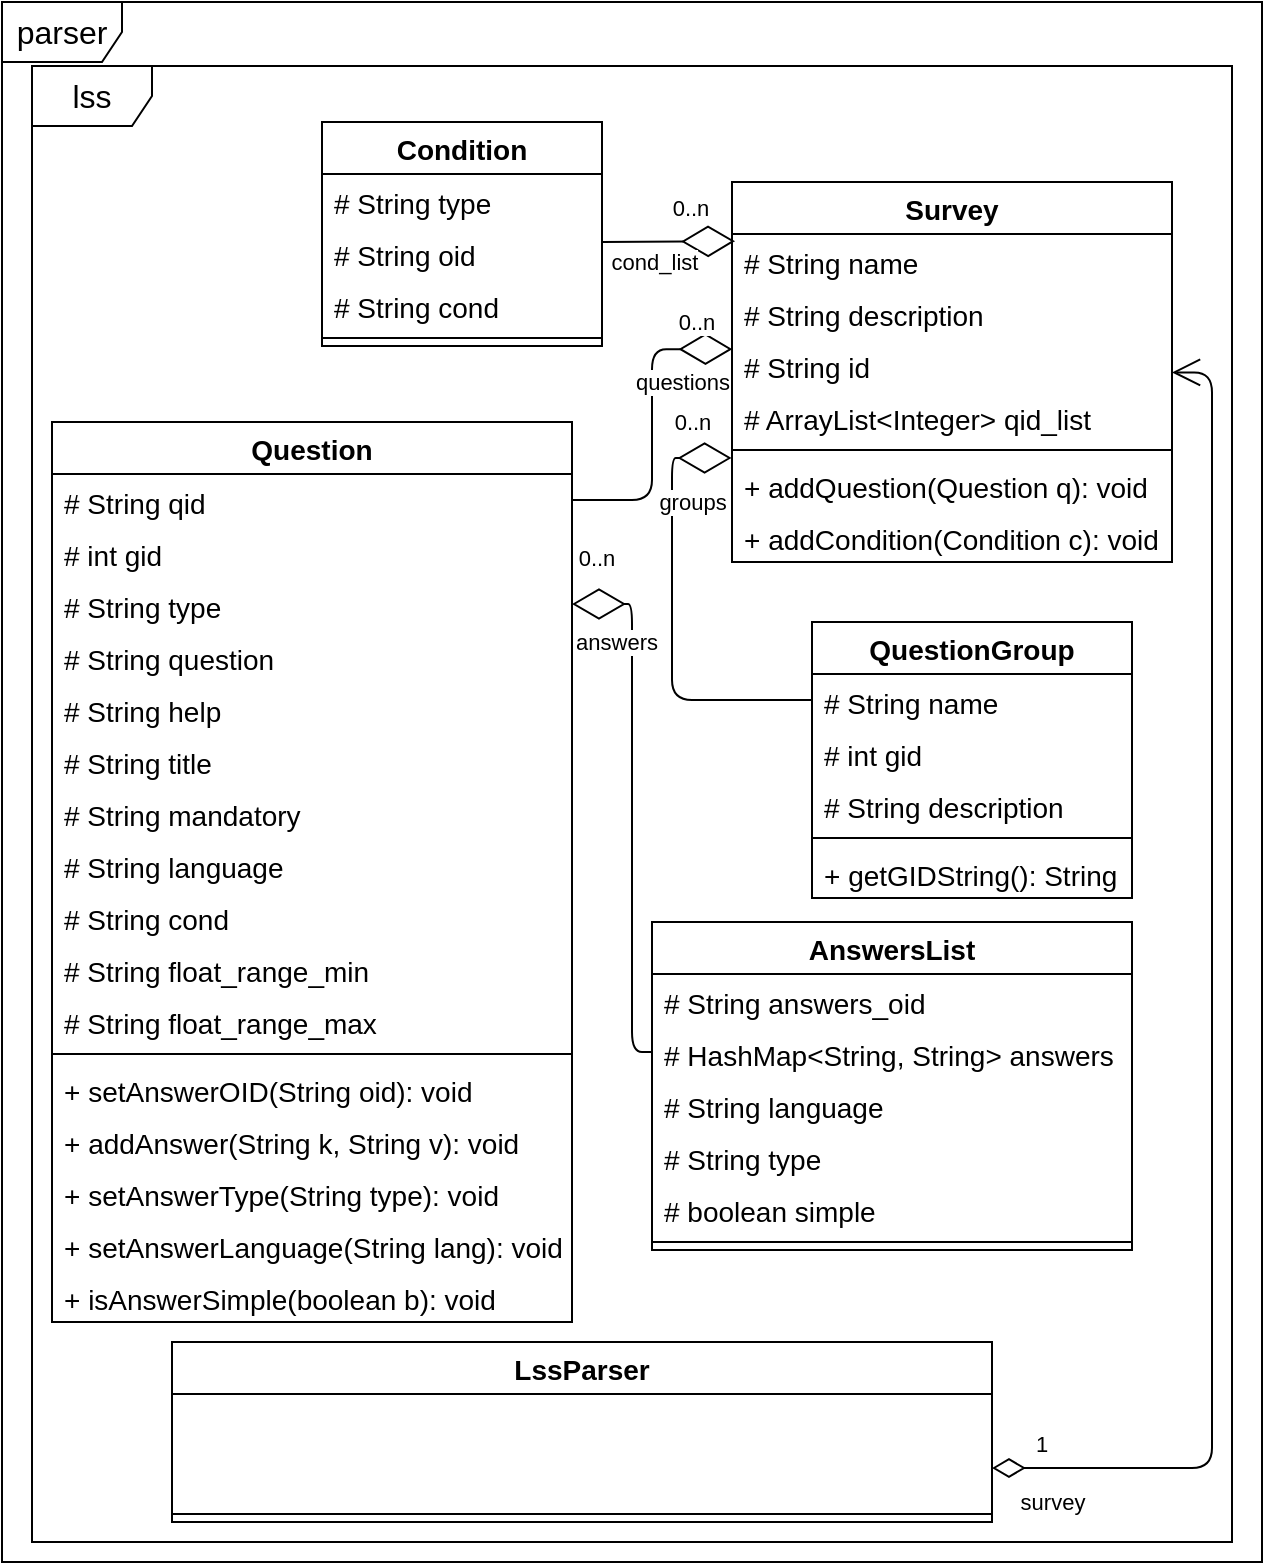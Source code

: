 <mxfile version="14.6.13" type="device"><diagram id="i3Wl8G1VSc9Tyjal9zll" name="Page-1"><mxGraphModel dx="1718" dy="1033" grid="1" gridSize="10" guides="1" tooltips="1" connect="1" arrows="1" fold="1" page="1" pageScale="1" pageWidth="850" pageHeight="1100" math="0" shadow="0"><root><mxCell id="0"/><mxCell id="1" parent="0"/><mxCell id="gxFEIxirveoEoGUUxjYG-2" value="parser" style="shape=umlFrame;whiteSpace=wrap;html=1;fontSize=16;" parent="1" vertex="1"><mxGeometry x="265" y="300" width="630" height="780" as="geometry"/></mxCell><mxCell id="gxFEIxirveoEoGUUxjYG-1" value="&lt;font style=&quot;font-size: 16px&quot;&gt;lss&lt;/font&gt;" style="shape=umlFrame;whiteSpace=wrap;html=1;" parent="1" vertex="1"><mxGeometry x="280" y="332" width="600" height="738" as="geometry"/></mxCell><mxCell id="gxFEIxirveoEoGUUxjYG-3" value="AnswersList" style="swimlane;fontStyle=1;childLayout=stackLayout;horizontal=1;startSize=26;fillColor=none;horizontalStack=0;resizeParent=1;resizeParentMax=0;resizeLast=0;collapsible=1;marginBottom=0;fontSize=14;" parent="1" vertex="1"><mxGeometry x="590" y="760" width="240" height="164" as="geometry"/></mxCell><mxCell id="gxFEIxirveoEoGUUxjYG-4" value="# String answers_oid" style="text;strokeColor=none;fillColor=none;align=left;verticalAlign=top;spacingLeft=4;spacingRight=4;overflow=hidden;rotatable=0;points=[[0,0.5],[1,0.5]];portConstraint=eastwest;fontSize=14;" parent="gxFEIxirveoEoGUUxjYG-3" vertex="1"><mxGeometry y="26" width="240" height="26" as="geometry"/></mxCell><mxCell id="gxFEIxirveoEoGUUxjYG-5" value="# HashMap&lt;String, String&gt; answers" style="text;strokeColor=none;fillColor=none;align=left;verticalAlign=top;spacingLeft=4;spacingRight=4;overflow=hidden;rotatable=0;points=[[0,0.5],[1,0.5]];portConstraint=eastwest;fontSize=14;" parent="gxFEIxirveoEoGUUxjYG-3" vertex="1"><mxGeometry y="52" width="240" height="26" as="geometry"/></mxCell><mxCell id="gxFEIxirveoEoGUUxjYG-6" value="# String language" style="text;strokeColor=none;fillColor=none;align=left;verticalAlign=top;spacingLeft=4;spacingRight=4;overflow=hidden;rotatable=0;points=[[0,0.5],[1,0.5]];portConstraint=eastwest;fontSize=14;" parent="gxFEIxirveoEoGUUxjYG-3" vertex="1"><mxGeometry y="78" width="240" height="26" as="geometry"/></mxCell><mxCell id="gxFEIxirveoEoGUUxjYG-8" value="# String type" style="text;strokeColor=none;fillColor=none;align=left;verticalAlign=top;spacingLeft=4;spacingRight=4;overflow=hidden;rotatable=0;points=[[0,0.5],[1,0.5]];portConstraint=eastwest;fontSize=14;" parent="gxFEIxirveoEoGUUxjYG-3" vertex="1"><mxGeometry y="104" width="240" height="26" as="geometry"/></mxCell><mxCell id="gxFEIxirveoEoGUUxjYG-7" value="# boolean simple" style="text;strokeColor=none;fillColor=none;align=left;verticalAlign=top;spacingLeft=4;spacingRight=4;overflow=hidden;rotatable=0;points=[[0,0.5],[1,0.5]];portConstraint=eastwest;fontSize=14;" parent="gxFEIxirveoEoGUUxjYG-3" vertex="1"><mxGeometry y="130" width="240" height="26" as="geometry"/></mxCell><mxCell id="gxFEIxirveoEoGUUxjYG-27" value="" style="line;strokeWidth=1;fillColor=none;align=left;verticalAlign=middle;spacingTop=-1;spacingLeft=3;spacingRight=3;rotatable=0;labelPosition=right;points=[];portConstraint=eastwest;" parent="gxFEIxirveoEoGUUxjYG-3" vertex="1"><mxGeometry y="156" width="240" height="8" as="geometry"/></mxCell><mxCell id="gxFEIxirveoEoGUUxjYG-9" value="Condition" style="swimlane;fontStyle=1;childLayout=stackLayout;horizontal=1;startSize=26;fillColor=none;horizontalStack=0;resizeParent=1;resizeParentMax=0;resizeLast=0;collapsible=1;marginBottom=0;fontSize=14;" parent="1" vertex="1"><mxGeometry x="425" y="360" width="140" height="112" as="geometry"/></mxCell><mxCell id="gxFEIxirveoEoGUUxjYG-10" value="# String type" style="text;strokeColor=none;fillColor=none;align=left;verticalAlign=top;spacingLeft=4;spacingRight=4;overflow=hidden;rotatable=0;points=[[0,0.5],[1,0.5]];portConstraint=eastwest;fontSize=14;" parent="gxFEIxirveoEoGUUxjYG-9" vertex="1"><mxGeometry y="26" width="140" height="26" as="geometry"/></mxCell><mxCell id="gxFEIxirveoEoGUUxjYG-11" value="# String oid" style="text;strokeColor=none;fillColor=none;align=left;verticalAlign=top;spacingLeft=4;spacingRight=4;overflow=hidden;rotatable=0;points=[[0,0.5],[1,0.5]];portConstraint=eastwest;fontSize=14;" parent="gxFEIxirveoEoGUUxjYG-9" vertex="1"><mxGeometry y="52" width="140" height="26" as="geometry"/></mxCell><mxCell id="gxFEIxirveoEoGUUxjYG-12" value="# String cond" style="text;strokeColor=none;fillColor=none;align=left;verticalAlign=top;spacingLeft=4;spacingRight=4;overflow=hidden;rotatable=0;points=[[0,0.5],[1,0.5]];portConstraint=eastwest;fontSize=14;" parent="gxFEIxirveoEoGUUxjYG-9" vertex="1"><mxGeometry y="78" width="140" height="26" as="geometry"/></mxCell><mxCell id="gxFEIxirveoEoGUUxjYG-26" value="" style="line;strokeWidth=1;fillColor=none;align=left;verticalAlign=middle;spacingTop=-1;spacingLeft=3;spacingRight=3;rotatable=0;labelPosition=right;points=[];portConstraint=eastwest;" parent="gxFEIxirveoEoGUUxjYG-9" vertex="1"><mxGeometry y="104" width="140" height="8" as="geometry"/></mxCell><mxCell id="gxFEIxirveoEoGUUxjYG-13" value="Question" style="swimlane;fontStyle=1;childLayout=stackLayout;horizontal=1;startSize=26;fillColor=none;horizontalStack=0;resizeParent=1;resizeParentMax=0;resizeLast=0;collapsible=1;marginBottom=0;fontSize=14;" parent="1" vertex="1"><mxGeometry x="290" y="510" width="260" height="450" as="geometry"/></mxCell><mxCell id="gxFEIxirveoEoGUUxjYG-14" value="# String qid" style="text;strokeColor=none;fillColor=none;align=left;verticalAlign=top;spacingLeft=4;spacingRight=4;overflow=hidden;rotatable=0;points=[[0,0.5],[1,0.5]];portConstraint=eastwest;fontSize=14;" parent="gxFEIxirveoEoGUUxjYG-13" vertex="1"><mxGeometry y="26" width="260" height="26" as="geometry"/></mxCell><mxCell id="gxFEIxirveoEoGUUxjYG-15" value="# int gid" style="text;strokeColor=none;fillColor=none;align=left;verticalAlign=top;spacingLeft=4;spacingRight=4;overflow=hidden;rotatable=0;points=[[0,0.5],[1,0.5]];portConstraint=eastwest;fontSize=14;" parent="gxFEIxirveoEoGUUxjYG-13" vertex="1"><mxGeometry y="52" width="260" height="26" as="geometry"/></mxCell><mxCell id="gxFEIxirveoEoGUUxjYG-16" value="# String type" style="text;strokeColor=none;fillColor=none;align=left;verticalAlign=top;spacingLeft=4;spacingRight=4;overflow=hidden;rotatable=0;points=[[0,0.5],[1,0.5]];portConstraint=eastwest;fontSize=14;" parent="gxFEIxirveoEoGUUxjYG-13" vertex="1"><mxGeometry y="78" width="260" height="26" as="geometry"/></mxCell><mxCell id="gxFEIxirveoEoGUUxjYG-19" value="# String question" style="text;strokeColor=none;fillColor=none;align=left;verticalAlign=top;spacingLeft=4;spacingRight=4;overflow=hidden;rotatable=0;points=[[0,0.5],[1,0.5]];portConstraint=eastwest;fontSize=14;" parent="gxFEIxirveoEoGUUxjYG-13" vertex="1"><mxGeometry y="104" width="260" height="26" as="geometry"/></mxCell><mxCell id="gxFEIxirveoEoGUUxjYG-22" value="# String help" style="text;strokeColor=none;fillColor=none;align=left;verticalAlign=top;spacingLeft=4;spacingRight=4;overflow=hidden;rotatable=0;points=[[0,0.5],[1,0.5]];portConstraint=eastwest;fontSize=14;" parent="gxFEIxirveoEoGUUxjYG-13" vertex="1"><mxGeometry y="130" width="260" height="26" as="geometry"/></mxCell><mxCell id="gxFEIxirveoEoGUUxjYG-23" value="# String title" style="text;strokeColor=none;fillColor=none;align=left;verticalAlign=top;spacingLeft=4;spacingRight=4;overflow=hidden;rotatable=0;points=[[0,0.5],[1,0.5]];portConstraint=eastwest;fontSize=14;" parent="gxFEIxirveoEoGUUxjYG-13" vertex="1"><mxGeometry y="156" width="260" height="26" as="geometry"/></mxCell><mxCell id="gxFEIxirveoEoGUUxjYG-21" value="# String mandatory" style="text;strokeColor=none;fillColor=none;align=left;verticalAlign=top;spacingLeft=4;spacingRight=4;overflow=hidden;rotatable=0;points=[[0,0.5],[1,0.5]];portConstraint=eastwest;fontSize=14;" parent="gxFEIxirveoEoGUUxjYG-13" vertex="1"><mxGeometry y="182" width="260" height="26" as="geometry"/></mxCell><mxCell id="gxFEIxirveoEoGUUxjYG-20" value="# String language" style="text;strokeColor=none;fillColor=none;align=left;verticalAlign=top;spacingLeft=4;spacingRight=4;overflow=hidden;rotatable=0;points=[[0,0.5],[1,0.5]];portConstraint=eastwest;fontSize=14;" parent="gxFEIxirveoEoGUUxjYG-13" vertex="1"><mxGeometry y="208" width="260" height="26" as="geometry"/></mxCell><mxCell id="gxFEIxirveoEoGUUxjYG-18" value="# String cond" style="text;strokeColor=none;fillColor=none;align=left;verticalAlign=top;spacingLeft=4;spacingRight=4;overflow=hidden;rotatable=0;points=[[0,0.5],[1,0.5]];portConstraint=eastwest;fontSize=14;" parent="gxFEIxirveoEoGUUxjYG-13" vertex="1"><mxGeometry y="234" width="260" height="26" as="geometry"/></mxCell><mxCell id="gxFEIxirveoEoGUUxjYG-24" value="# String float_range_min" style="text;strokeColor=none;fillColor=none;align=left;verticalAlign=top;spacingLeft=4;spacingRight=4;overflow=hidden;rotatable=0;points=[[0,0.5],[1,0.5]];portConstraint=eastwest;fontSize=14;" parent="gxFEIxirveoEoGUUxjYG-13" vertex="1"><mxGeometry y="260" width="260" height="26" as="geometry"/></mxCell><mxCell id="gxFEIxirveoEoGUUxjYG-17" value="# String float_range_max" style="text;strokeColor=none;fillColor=none;align=left;verticalAlign=top;spacingLeft=4;spacingRight=4;overflow=hidden;rotatable=0;points=[[0,0.5],[1,0.5]];portConstraint=eastwest;fontSize=14;" parent="gxFEIxirveoEoGUUxjYG-13" vertex="1"><mxGeometry y="286" width="260" height="26" as="geometry"/></mxCell><mxCell id="gxFEIxirveoEoGUUxjYG-25" value="" style="line;strokeWidth=1;fillColor=none;align=left;verticalAlign=middle;spacingTop=-1;spacingLeft=3;spacingRight=3;rotatable=0;labelPosition=right;points=[];portConstraint=eastwest;" parent="gxFEIxirveoEoGUUxjYG-13" vertex="1"><mxGeometry y="312" width="260" height="8" as="geometry"/></mxCell><mxCell id="gxFEIxirveoEoGUUxjYG-29" value="+ setAnswerOID(String oid): void" style="text;strokeColor=none;fillColor=none;align=left;verticalAlign=top;spacingLeft=4;spacingRight=4;overflow=hidden;rotatable=0;points=[[0,0.5],[1,0.5]];portConstraint=eastwest;fontSize=14;" parent="gxFEIxirveoEoGUUxjYG-13" vertex="1"><mxGeometry y="320" width="260" height="26" as="geometry"/></mxCell><mxCell id="gxFEIxirveoEoGUUxjYG-28" value="+ addAnswer(String k, String v): void" style="text;strokeColor=none;fillColor=none;align=left;verticalAlign=top;spacingLeft=4;spacingRight=4;overflow=hidden;rotatable=0;points=[[0,0.5],[1,0.5]];portConstraint=eastwest;fontSize=14;" parent="gxFEIxirveoEoGUUxjYG-13" vertex="1"><mxGeometry y="346" width="260" height="26" as="geometry"/></mxCell><mxCell id="gxFEIxirveoEoGUUxjYG-32" value="+ setAnswerType(String type): void" style="text;strokeColor=none;fillColor=none;align=left;verticalAlign=top;spacingLeft=4;spacingRight=4;overflow=hidden;rotatable=0;points=[[0,0.5],[1,0.5]];portConstraint=eastwest;fontSize=14;" parent="gxFEIxirveoEoGUUxjYG-13" vertex="1"><mxGeometry y="372" width="260" height="26" as="geometry"/></mxCell><mxCell id="gxFEIxirveoEoGUUxjYG-31" value="+ setAnswerLanguage(String lang): void" style="text;strokeColor=none;fillColor=none;align=left;verticalAlign=top;spacingLeft=4;spacingRight=4;overflow=hidden;rotatable=0;points=[[0,0.5],[1,0.5]];portConstraint=eastwest;fontSize=14;" parent="gxFEIxirveoEoGUUxjYG-13" vertex="1"><mxGeometry y="398" width="260" height="26" as="geometry"/></mxCell><mxCell id="gxFEIxirveoEoGUUxjYG-30" value="+ isAnswerSimple(boolean b): void" style="text;strokeColor=none;fillColor=none;align=left;verticalAlign=top;spacingLeft=4;spacingRight=4;overflow=hidden;rotatable=0;points=[[0,0.5],[1,0.5]];portConstraint=eastwest;fontSize=14;" parent="gxFEIxirveoEoGUUxjYG-13" vertex="1"><mxGeometry y="424" width="260" height="26" as="geometry"/></mxCell><mxCell id="gxFEIxirveoEoGUUxjYG-33" value="QuestionGroup" style="swimlane;fontStyle=1;childLayout=stackLayout;horizontal=1;startSize=26;fillColor=none;horizontalStack=0;resizeParent=1;resizeParentMax=0;resizeLast=0;collapsible=1;marginBottom=0;fontSize=14;" parent="1" vertex="1"><mxGeometry x="670" y="610" width="160" height="138" as="geometry"/></mxCell><mxCell id="gxFEIxirveoEoGUUxjYG-34" value="# String name" style="text;strokeColor=none;fillColor=none;align=left;verticalAlign=top;spacingLeft=4;spacingRight=4;overflow=hidden;rotatable=0;points=[[0,0.5],[1,0.5]];portConstraint=eastwest;fontSize=14;" parent="gxFEIxirveoEoGUUxjYG-33" vertex="1"><mxGeometry y="26" width="160" height="26" as="geometry"/></mxCell><mxCell id="gxFEIxirveoEoGUUxjYG-35" value="# int gid" style="text;strokeColor=none;fillColor=none;align=left;verticalAlign=top;spacingLeft=4;spacingRight=4;overflow=hidden;rotatable=0;points=[[0,0.5],[1,0.5]];portConstraint=eastwest;fontSize=14;" parent="gxFEIxirveoEoGUUxjYG-33" vertex="1"><mxGeometry y="52" width="160" height="26" as="geometry"/></mxCell><mxCell id="gxFEIxirveoEoGUUxjYG-36" value="# String description" style="text;strokeColor=none;fillColor=none;align=left;verticalAlign=top;spacingLeft=4;spacingRight=4;overflow=hidden;rotatable=0;points=[[0,0.5],[1,0.5]];portConstraint=eastwest;fontSize=14;" parent="gxFEIxirveoEoGUUxjYG-33" vertex="1"><mxGeometry y="78" width="160" height="26" as="geometry"/></mxCell><mxCell id="gxFEIxirveoEoGUUxjYG-37" value="" style="line;strokeWidth=1;fillColor=none;align=left;verticalAlign=middle;spacingTop=-1;spacingLeft=3;spacingRight=3;rotatable=0;labelPosition=right;points=[];portConstraint=eastwest;" parent="gxFEIxirveoEoGUUxjYG-33" vertex="1"><mxGeometry y="104" width="160" height="8" as="geometry"/></mxCell><mxCell id="gxFEIxirveoEoGUUxjYG-38" value="+ getGIDString(): String" style="text;strokeColor=none;fillColor=none;align=left;verticalAlign=top;spacingLeft=4;spacingRight=4;overflow=hidden;rotatable=0;points=[[0,0.5],[1,0.5]];portConstraint=eastwest;fontSize=14;" parent="gxFEIxirveoEoGUUxjYG-33" vertex="1"><mxGeometry y="112" width="160" height="26" as="geometry"/></mxCell><mxCell id="gxFEIxirveoEoGUUxjYG-39" value="Survey" style="swimlane;fontStyle=1;childLayout=stackLayout;horizontal=1;startSize=26;fillColor=none;horizontalStack=0;resizeParent=1;resizeParentMax=0;resizeLast=0;collapsible=1;marginBottom=0;fontSize=14;" parent="1" vertex="1"><mxGeometry x="630" y="390" width="220" height="190" as="geometry"/></mxCell><mxCell id="gxFEIxirveoEoGUUxjYG-40" value="# String name" style="text;strokeColor=none;fillColor=none;align=left;verticalAlign=top;spacingLeft=4;spacingRight=4;overflow=hidden;rotatable=0;points=[[0,0.5],[1,0.5]];portConstraint=eastwest;fontSize=14;" parent="gxFEIxirveoEoGUUxjYG-39" vertex="1"><mxGeometry y="26" width="220" height="26" as="geometry"/></mxCell><mxCell id="gxFEIxirveoEoGUUxjYG-41" value="# String description" style="text;strokeColor=none;fillColor=none;align=left;verticalAlign=top;spacingLeft=4;spacingRight=4;overflow=hidden;rotatable=0;points=[[0,0.5],[1,0.5]];portConstraint=eastwest;fontSize=14;" parent="gxFEIxirveoEoGUUxjYG-39" vertex="1"><mxGeometry y="52" width="220" height="26" as="geometry"/></mxCell><mxCell id="gxFEIxirveoEoGUUxjYG-42" value="# String id" style="text;strokeColor=none;fillColor=none;align=left;verticalAlign=top;spacingLeft=4;spacingRight=4;overflow=hidden;rotatable=0;points=[[0,0.5],[1,0.5]];portConstraint=eastwest;fontSize=14;" parent="gxFEIxirveoEoGUUxjYG-39" vertex="1"><mxGeometry y="78" width="220" height="26" as="geometry"/></mxCell><mxCell id="gxFEIxirveoEoGUUxjYG-43" value="# ArrayList&lt;Integer&gt; qid_list" style="text;strokeColor=none;fillColor=none;align=left;verticalAlign=top;spacingLeft=4;spacingRight=4;overflow=hidden;rotatable=0;points=[[0,0.5],[1,0.5]];portConstraint=eastwest;fontSize=14;" parent="gxFEIxirveoEoGUUxjYG-39" vertex="1"><mxGeometry y="104" width="220" height="26" as="geometry"/></mxCell><mxCell id="gxFEIxirveoEoGUUxjYG-44" value="" style="line;strokeWidth=1;fillColor=none;align=left;verticalAlign=middle;spacingTop=-1;spacingLeft=3;spacingRight=3;rotatable=0;labelPosition=right;points=[];portConstraint=eastwest;" parent="gxFEIxirveoEoGUUxjYG-39" vertex="1"><mxGeometry y="130" width="220" height="8" as="geometry"/></mxCell><mxCell id="gxFEIxirveoEoGUUxjYG-45" value="+ addQuestion(Question q): void" style="text;strokeColor=none;fillColor=none;align=left;verticalAlign=top;spacingLeft=4;spacingRight=4;overflow=hidden;rotatable=0;points=[[0,0.5],[1,0.5]];portConstraint=eastwest;fontSize=14;" parent="gxFEIxirveoEoGUUxjYG-39" vertex="1"><mxGeometry y="138" width="220" height="26" as="geometry"/></mxCell><mxCell id="gxFEIxirveoEoGUUxjYG-46" value="+ addCondition(Condition c): void" style="text;strokeColor=none;fillColor=none;align=left;verticalAlign=top;spacingLeft=4;spacingRight=4;overflow=hidden;rotatable=0;points=[[0,0.5],[1,0.5]];portConstraint=eastwest;fontSize=14;" parent="gxFEIxirveoEoGUUxjYG-39" vertex="1"><mxGeometry y="164" width="220" height="26" as="geometry"/></mxCell><mxCell id="gxFEIxirveoEoGUUxjYG-55" value="LssParser" style="swimlane;fontStyle=1;childLayout=stackLayout;horizontal=1;startSize=26;fillColor=none;horizontalStack=0;resizeParent=1;resizeParentMax=0;resizeLast=0;collapsible=1;marginBottom=0;fontSize=14;" parent="1" vertex="1"><mxGeometry x="350" y="970" width="410" height="90" as="geometry"/></mxCell><mxCell id="gxFEIxirveoEoGUUxjYG-72" value="" style="text;strokeColor=none;fillColor=none;align=left;verticalAlign=middle;spacingTop=-1;spacingLeft=4;spacingRight=4;rotatable=0;labelPosition=right;points=[];portConstraint=eastwest;" parent="gxFEIxirveoEoGUUxjYG-55" vertex="1"><mxGeometry y="26" width="410" height="56" as="geometry"/></mxCell><mxCell id="gxFEIxirveoEoGUUxjYG-65" value="" style="line;strokeWidth=1;fillColor=none;align=left;verticalAlign=middle;spacingTop=-1;spacingLeft=3;spacingRight=3;rotatable=0;labelPosition=right;points=[];portConstraint=eastwest;" parent="gxFEIxirveoEoGUUxjYG-55" vertex="1"><mxGeometry y="82" width="410" height="8" as="geometry"/></mxCell><mxCell id="gxFEIxirveoEoGUUxjYG-90" value="1" style="endArrow=open;html=1;endSize=12;startArrow=diamondThin;startSize=14;startFill=0;edgeStyle=orthogonalEdgeStyle;align=left;verticalAlign=bottom;exitX=1;exitY=0.5;exitDx=0;exitDy=0;entryX=1;entryY=0.662;entryDx=0;entryDy=0;entryPerimeter=0;" parent="1" target="gxFEIxirveoEoGUUxjYG-42" edge="1"><mxGeometry x="-0.941" y="3" relative="1" as="geometry"><mxPoint x="760" y="1033" as="sourcePoint"/><mxPoint x="910" y="470" as="targetPoint"/><Array as="points"><mxPoint x="870" y="1033"/><mxPoint x="870" y="485"/></Array><mxPoint as="offset"/></mxGeometry></mxCell><mxCell id="gxFEIxirveoEoGUUxjYG-91" value="survey" style="edgeLabel;html=1;align=center;verticalAlign=middle;resizable=0;points=[];" parent="gxFEIxirveoEoGUUxjYG-90" vertex="1" connectable="0"><mxGeometry x="0.283" y="1" relative="1" as="geometry"><mxPoint x="-79" y="342" as="offset"/></mxGeometry></mxCell><mxCell id="GOKijqMrAlmJ-F5u3C9H-1" value="" style="endArrow=diamondThin;endFill=0;endSize=24;html=1;entryX=1;entryY=0.5;entryDx=0;entryDy=0;exitX=0;exitY=0.5;exitDx=0;exitDy=0;edgeStyle=orthogonalEdgeStyle;" parent="1" source="gxFEIxirveoEoGUUxjYG-5" target="gxFEIxirveoEoGUUxjYG-16" edge="1"><mxGeometry width="160" relative="1" as="geometry"><mxPoint x="570" y="710" as="sourcePoint"/><mxPoint x="730" y="710" as="targetPoint"/><Array as="points"><mxPoint x="580" y="825"/><mxPoint x="580" y="601"/></Array></mxGeometry></mxCell><mxCell id="GOKijqMrAlmJ-F5u3C9H-2" value="0..n" style="edgeLabel;html=1;align=center;verticalAlign=middle;resizable=0;points=[];" parent="GOKijqMrAlmJ-F5u3C9H-1" vertex="1" connectable="0"><mxGeometry x="0.608" y="-1" relative="1" as="geometry"><mxPoint x="-19" y="-45" as="offset"/></mxGeometry></mxCell><mxCell id="GOKijqMrAlmJ-F5u3C9H-3" value="answers" style="edgeLabel;html=1;align=center;verticalAlign=middle;resizable=0;points=[];" parent="GOKijqMrAlmJ-F5u3C9H-1" vertex="1" connectable="0"><mxGeometry x="-0.467" y="2" relative="1" as="geometry"><mxPoint x="-6" y="-145" as="offset"/></mxGeometry></mxCell><mxCell id="GOKijqMrAlmJ-F5u3C9H-4" value="" style="endArrow=diamondThin;endFill=0;endSize=24;html=1;exitX=0;exitY=0.5;exitDx=0;exitDy=0;entryX=-0.001;entryY=0;entryDx=0;entryDy=0;edgeStyle=orthogonalEdgeStyle;entryPerimeter=0;" parent="1" source="gxFEIxirveoEoGUUxjYG-34" target="gxFEIxirveoEoGUUxjYG-45" edge="1"><mxGeometry width="160" relative="1" as="geometry"><mxPoint x="610" y="630" as="sourcePoint"/><mxPoint x="770" y="630" as="targetPoint"/><Array as="points"><mxPoint x="600" y="649"/><mxPoint x="600" y="528"/></Array></mxGeometry></mxCell><mxCell id="GOKijqMrAlmJ-F5u3C9H-5" value="groups" style="edgeLabel;html=1;align=center;verticalAlign=middle;resizable=0;points=[];" parent="GOKijqMrAlmJ-F5u3C9H-4" vertex="1" connectable="0"><mxGeometry x="0.476" relative="1" as="geometry"><mxPoint x="10" y="-6" as="offset"/></mxGeometry></mxCell><mxCell id="GOKijqMrAlmJ-F5u3C9H-6" value="0..n" style="edgeLabel;html=1;align=center;verticalAlign=middle;resizable=0;points=[];" parent="GOKijqMrAlmJ-F5u3C9H-4" vertex="1" connectable="0"><mxGeometry x="0.23" relative="1" as="geometry"><mxPoint x="10" y="-73" as="offset"/></mxGeometry></mxCell><mxCell id="GOKijqMrAlmJ-F5u3C9H-7" value="" style="endArrow=diamondThin;endFill=0;endSize=24;html=1;entryX=0.001;entryY=0.215;entryDx=0;entryDy=0;entryPerimeter=0;exitX=1;exitY=0.5;exitDx=0;exitDy=0;edgeStyle=orthogonalEdgeStyle;" parent="1" source="gxFEIxirveoEoGUUxjYG-14" target="gxFEIxirveoEoGUUxjYG-42" edge="1"><mxGeometry width="160" relative="1" as="geometry"><mxPoint x="550" y="560" as="sourcePoint"/><mxPoint x="710" y="560" as="targetPoint"/></mxGeometry></mxCell><mxCell id="GOKijqMrAlmJ-F5u3C9H-8" value="questions" style="edgeLabel;html=1;align=center;verticalAlign=middle;resizable=0;points=[];" parent="GOKijqMrAlmJ-F5u3C9H-7" vertex="1" connectable="0"><mxGeometry x="0.601" y="-2" relative="1" as="geometry"><mxPoint x="6" y="14" as="offset"/></mxGeometry></mxCell><mxCell id="GOKijqMrAlmJ-F5u3C9H-9" value="0..n" style="edgeLabel;html=1;align=center;verticalAlign=middle;resizable=0;points=[];" parent="GOKijqMrAlmJ-F5u3C9H-7" vertex="1" connectable="0"><mxGeometry x="0.337" relative="1" as="geometry"><mxPoint x="22" y="-25" as="offset"/></mxGeometry></mxCell><mxCell id="GOKijqMrAlmJ-F5u3C9H-10" value="" style="endArrow=diamondThin;endFill=0;endSize=24;html=1;entryX=0.007;entryY=0.138;entryDx=0;entryDy=0;entryPerimeter=0;" parent="1" target="gxFEIxirveoEoGUUxjYG-40" edge="1"><mxGeometry width="160" relative="1" as="geometry"><mxPoint x="565" y="420" as="sourcePoint"/><mxPoint x="710" y="560" as="targetPoint"/><Array as="points"><mxPoint x="565" y="420"/></Array></mxGeometry></mxCell><mxCell id="GOKijqMrAlmJ-F5u3C9H-11" value="0..n" style="edgeLabel;html=1;align=center;verticalAlign=middle;resizable=0;points=[];" parent="GOKijqMrAlmJ-F5u3C9H-10" vertex="1" connectable="0"><mxGeometry x="0.158" y="-1" relative="1" as="geometry"><mxPoint x="5" y="-18" as="offset"/></mxGeometry></mxCell><mxCell id="GOKijqMrAlmJ-F5u3C9H-12" value="cond_list" style="edgeLabel;html=1;align=center;verticalAlign=middle;resizable=0;points=[];" parent="GOKijqMrAlmJ-F5u3C9H-10" vertex="1" connectable="0"><mxGeometry x="-0.021" y="1" relative="1" as="geometry"><mxPoint x="-7" y="11" as="offset"/></mxGeometry></mxCell></root></mxGraphModel></diagram></mxfile>